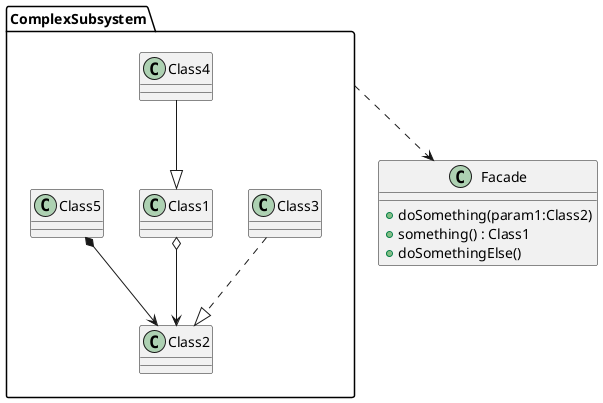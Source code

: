 @startuml

	class Facade{
		+ doSomething(param1:Class2)
		+ something() : Class1
		+ doSomethingElse()
	}

	ComplexSubsystem ..> Facade

	package ComplexSubsystem{
		Class1 o--> Class2
		Class3 ..|> Class2
		Class4 --|> Class1
		Class5 *--> Class2
	}

@enduml
